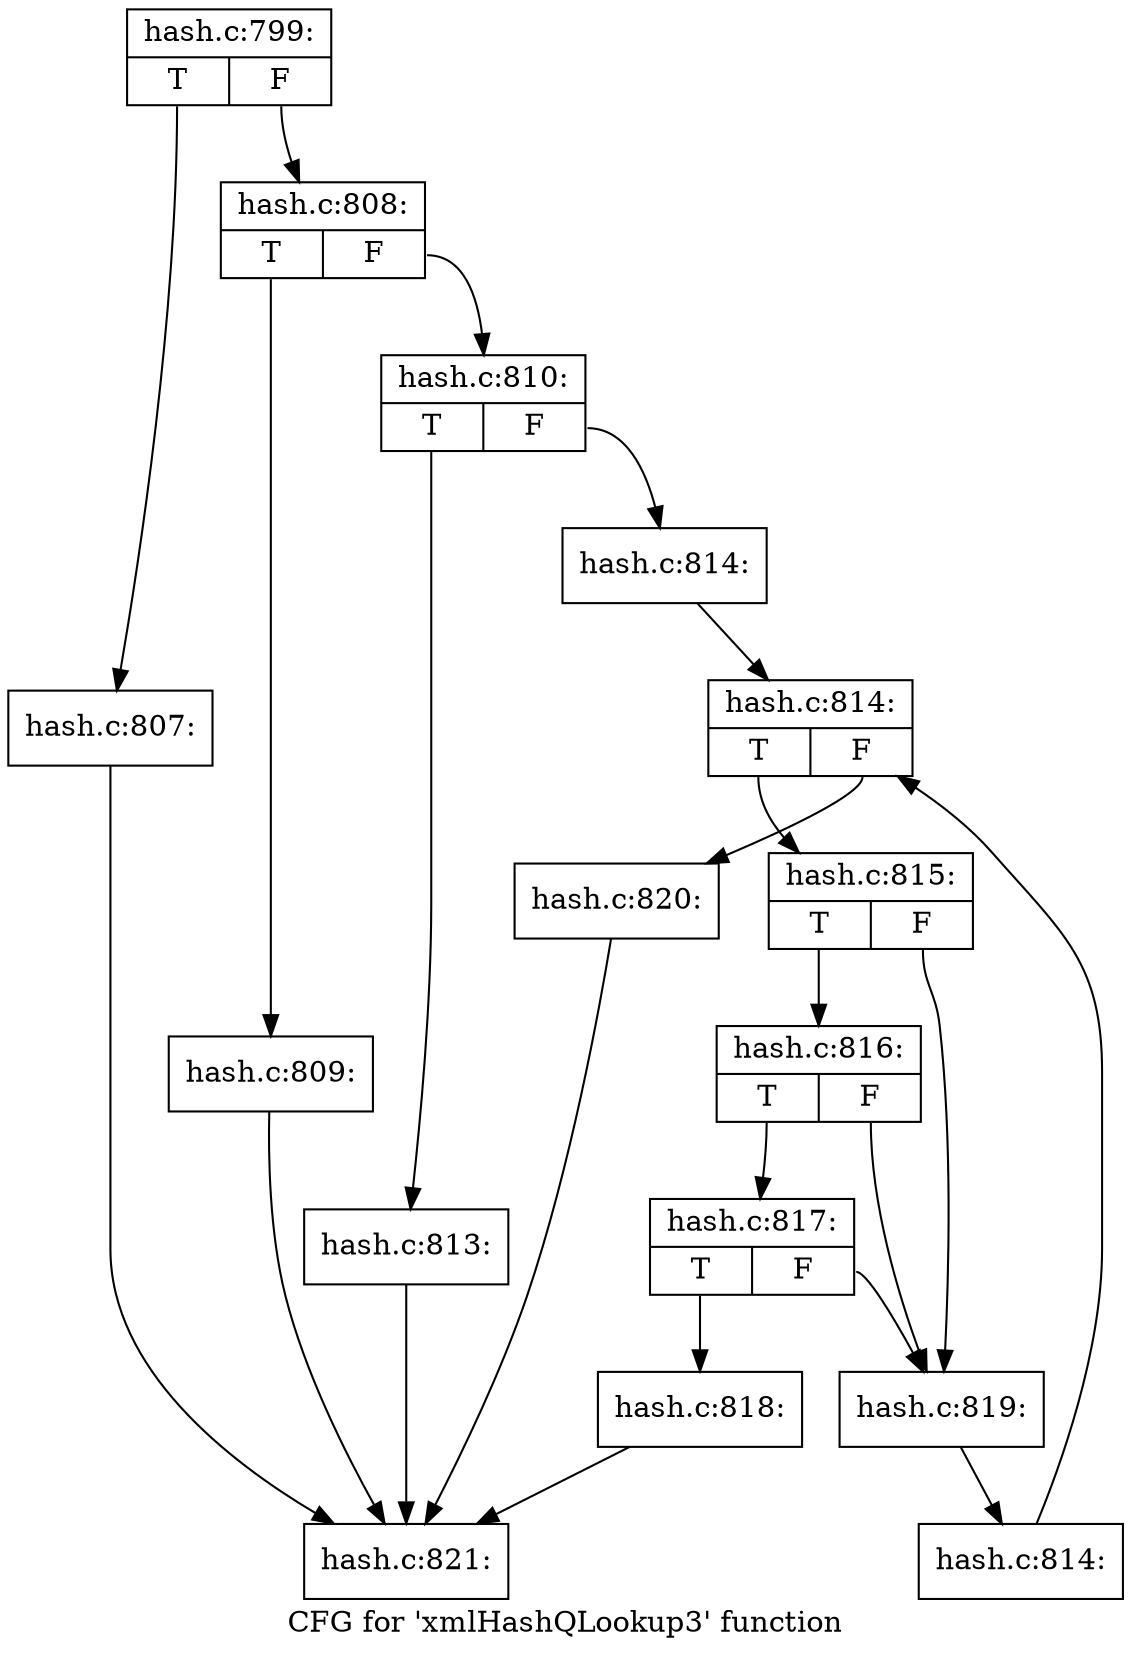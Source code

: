 digraph "CFG for 'xmlHashQLookup3' function" {
	label="CFG for 'xmlHashQLookup3' function";

	Node0x3d30770 [shape=record,label="{hash.c:799:|{<s0>T|<s1>F}}"];
	Node0x3d30770:s0 -> Node0x3d6a9b0;
	Node0x3d30770:s1 -> Node0x3d6aa00;
	Node0x3d6a9b0 [shape=record,label="{hash.c:807:}"];
	Node0x3d6a9b0 -> Node0x3d68ca0;
	Node0x3d6aa00 [shape=record,label="{hash.c:808:|{<s0>T|<s1>F}}"];
	Node0x3d6aa00:s0 -> Node0x3d6ae90;
	Node0x3d6aa00:s1 -> Node0x3d6aee0;
	Node0x3d6ae90 [shape=record,label="{hash.c:809:}"];
	Node0x3d6ae90 -> Node0x3d68ca0;
	Node0x3d6aee0 [shape=record,label="{hash.c:810:|{<s0>T|<s1>F}}"];
	Node0x3d6aee0:s0 -> Node0x3d2ffe0;
	Node0x3d6aee0:s1 -> Node0x3d6bca0;
	Node0x3d2ffe0 [shape=record,label="{hash.c:813:}"];
	Node0x3d2ffe0 -> Node0x3d68ca0;
	Node0x3d6bca0 [shape=record,label="{hash.c:814:}"];
	Node0x3d6bca0 -> Node0x3d6cda0;
	Node0x3d6cda0 [shape=record,label="{hash.c:814:|{<s0>T|<s1>F}}"];
	Node0x3d6cda0:s0 -> Node0x3d6d000;
	Node0x3d6cda0:s1 -> Node0x3d6c930;
	Node0x3d6d000 [shape=record,label="{hash.c:815:|{<s0>T|<s1>F}}"];
	Node0x3d6d000:s0 -> Node0x3d6d3e0;
	Node0x3d6d000:s1 -> Node0x3d6d310;
	Node0x3d6d3e0 [shape=record,label="{hash.c:816:|{<s0>T|<s1>F}}"];
	Node0x3d6d3e0:s0 -> Node0x3d6d360;
	Node0x3d6d3e0:s1 -> Node0x3d6d310;
	Node0x3d6d360 [shape=record,label="{hash.c:817:|{<s0>T|<s1>F}}"];
	Node0x3d6d360:s0 -> Node0x3d6d2c0;
	Node0x3d6d360:s1 -> Node0x3d6d310;
	Node0x3d6d2c0 [shape=record,label="{hash.c:818:}"];
	Node0x3d6d2c0 -> Node0x3d68ca0;
	Node0x3d6d310 [shape=record,label="{hash.c:819:}"];
	Node0x3d6d310 -> Node0x3d6cfb0;
	Node0x3d6cfb0 [shape=record,label="{hash.c:814:}"];
	Node0x3d6cfb0 -> Node0x3d6cda0;
	Node0x3d6c930 [shape=record,label="{hash.c:820:}"];
	Node0x3d6c930 -> Node0x3d68ca0;
	Node0x3d68ca0 [shape=record,label="{hash.c:821:}"];
}
